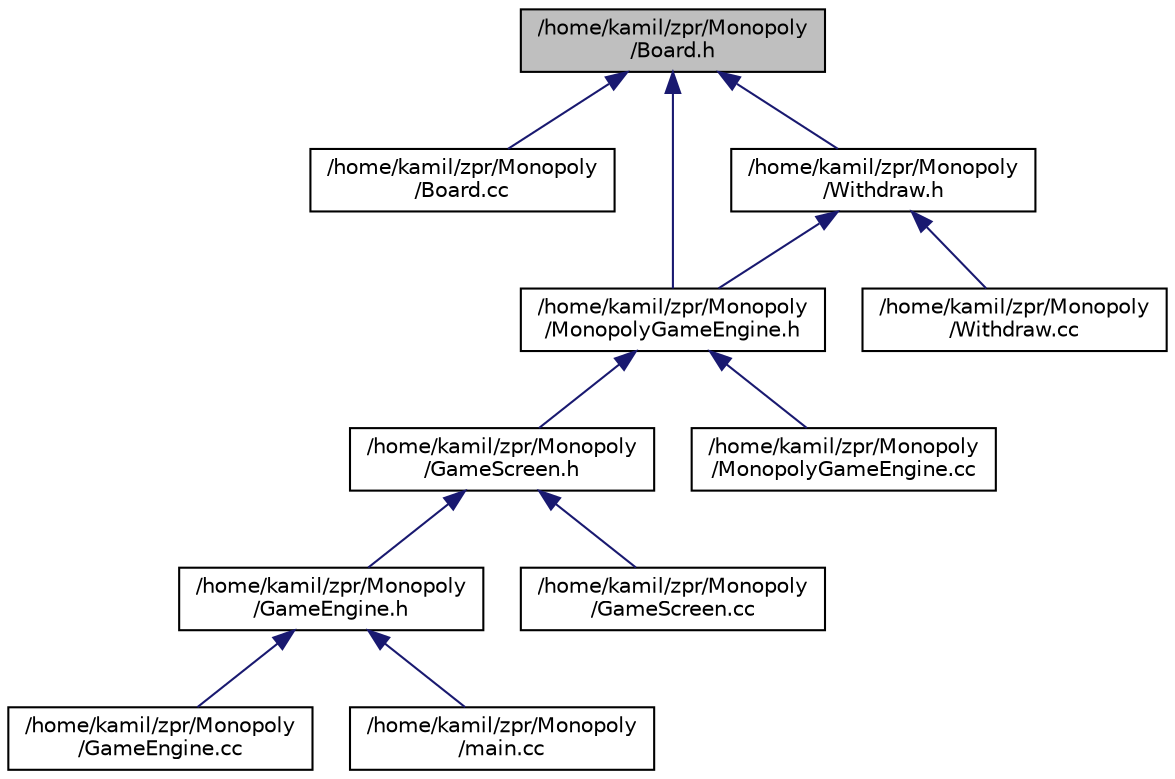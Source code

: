 digraph "/home/kamil/zpr/Monopoly/Board.h"
{
 // LATEX_PDF_SIZE
  edge [fontname="Helvetica",fontsize="10",labelfontname="Helvetica",labelfontsize="10"];
  node [fontname="Helvetica",fontsize="10",shape=record];
  Node1 [label="/home/kamil/zpr/Monopoly\l/Board.h",height=0.2,width=0.4,color="black", fillcolor="grey75", style="filled", fontcolor="black",tooltip="Header file for monopoly game board, creation is based on json file 'board.json'. Mainly handles all ..."];
  Node1 -> Node2 [dir="back",color="midnightblue",fontsize="10",style="solid",fontname="Helvetica"];
  Node2 [label="/home/kamil/zpr/Monopoly\l/Board.cc",height=0.2,width=0.4,color="black", fillcolor="white", style="filled",URL="$_board_8cc.html",tooltip="Source file for monopoly game board, creation is based on json file 'board.json'. Mainly handles all ..."];
  Node1 -> Node3 [dir="back",color="midnightblue",fontsize="10",style="solid",fontname="Helvetica"];
  Node3 [label="/home/kamil/zpr/Monopoly\l/MonopolyGameEngine.h",height=0.2,width=0.4,color="black", fillcolor="white", style="filled",URL="$_monopoly_game_engine_8h.html",tooltip="Header file of class used to handle whole monopoly game process, turns, actions with players,..."];
  Node3 -> Node4 [dir="back",color="midnightblue",fontsize="10",style="solid",fontname="Helvetica"];
  Node4 [label="/home/kamil/zpr/Monopoly\l/GameScreen.h",height=0.2,width=0.4,color="black", fillcolor="white", style="filled",URL="$_game_screen_8h.html",tooltip="Header file for game screen class deriving from ActiveScreen class. Used to handle monopoly game acti..."];
  Node4 -> Node5 [dir="back",color="midnightblue",fontsize="10",style="solid",fontname="Helvetica"];
  Node5 [label="/home/kamil/zpr/Monopoly\l/GameEngine.h",height=0.2,width=0.4,color="black", fillcolor="white", style="filled",URL="$_game_engine_8h.html",tooltip="Header file for GameEngine class, used to handle lowes level program operations as input interactions..."];
  Node5 -> Node6 [dir="back",color="midnightblue",fontsize="10",style="solid",fontname="Helvetica"];
  Node6 [label="/home/kamil/zpr/Monopoly\l/GameEngine.cc",height=0.2,width=0.4,color="black", fillcolor="white", style="filled",URL="$_game_engine_8cc.html",tooltip="Source file for GameEngine class, used to handle lowes level program operations as input interactions..."];
  Node5 -> Node7 [dir="back",color="midnightblue",fontsize="10",style="solid",fontname="Helvetica"];
  Node7 [label="/home/kamil/zpr/Monopoly\l/main.cc",height=0.2,width=0.4,color="black", fillcolor="white", style="filled",URL="$main_8cc.html",tooltip="Source file launching monopoly game vs AI project."];
  Node4 -> Node8 [dir="back",color="midnightblue",fontsize="10",style="solid",fontname="Helvetica"];
  Node8 [label="/home/kamil/zpr/Monopoly\l/GameScreen.cc",height=0.2,width=0.4,color="black", fillcolor="white", style="filled",URL="$_game_screen_8cc.html",tooltip="Source file for game screen class deriving from ActiveScreen class. Used to handle monopoly game acti..."];
  Node3 -> Node9 [dir="back",color="midnightblue",fontsize="10",style="solid",fontname="Helvetica"];
  Node9 [label="/home/kamil/zpr/Monopoly\l/MonopolyGameEngine.cc",height=0.2,width=0.4,color="black", fillcolor="white", style="filled",URL="$_monopoly_game_engine_8cc.html",tooltip="Source file of class used to handle whole monopoly game process, turns, actions with players,..."];
  Node1 -> Node10 [dir="back",color="midnightblue",fontsize="10",style="solid",fontname="Helvetica"];
  Node10 [label="/home/kamil/zpr/Monopoly\l/Withdraw.h",height=0.2,width=0.4,color="black", fillcolor="white", style="filled",URL="$_withdraw_8h.html",tooltip="Header file for trade/withdraw mehanism in monopoly game between players."];
  Node10 -> Node3 [dir="back",color="midnightblue",fontsize="10",style="solid",fontname="Helvetica"];
  Node10 -> Node11 [dir="back",color="midnightblue",fontsize="10",style="solid",fontname="Helvetica"];
  Node11 [label="/home/kamil/zpr/Monopoly\l/Withdraw.cc",height=0.2,width=0.4,color="black", fillcolor="white", style="filled",URL="$_withdraw_8cc.html",tooltip="Source file for trade/withdraw mehanism in monopoly game between players."];
}
